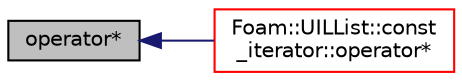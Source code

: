 digraph "operator*"
{
  bgcolor="transparent";
  edge [fontname="Helvetica",fontsize="10",labelfontname="Helvetica",labelfontsize="10"];
  node [fontname="Helvetica",fontsize="10",shape=record];
  rankdir="LR";
  Node1 [label="operator*",height=0.2,width=0.4,color="black", fillcolor="grey75", style="filled" fontcolor="black"];
  Node1 -> Node2 [dir="back",color="midnightblue",fontsize="10",style="solid",fontname="Helvetica"];
  Node2 [label="Foam::UILList::const\l_iterator::operator*",height=0.2,width=0.4,color="red",URL="$classFoam_1_1UILList_1_1const__iterator.html#ab4b58a6d46612a0bb2649967d2247b70"];
}
